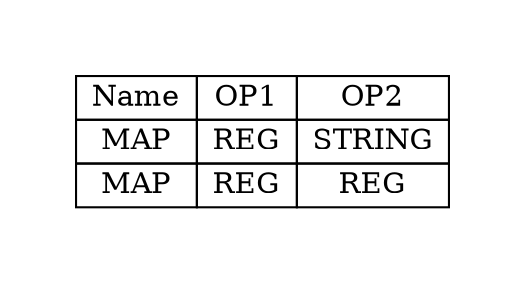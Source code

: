 digraph{
graph [pad="0.5", nodesep="0.5", ranksep="2" ]
node [shape=plain]
Foo [label=<
<table border="0" cellborder="1" cellspacing="0">
<tr><td> Name </td> <td> OP1 </td><td> OP2 </td> </tr>
<tr><td> MAP </td><td> REG </td><td> STRING </td> </tr>
<tr><td> MAP </td><td> REG </td><td> REG </td> </tr>
</table>>];
}
